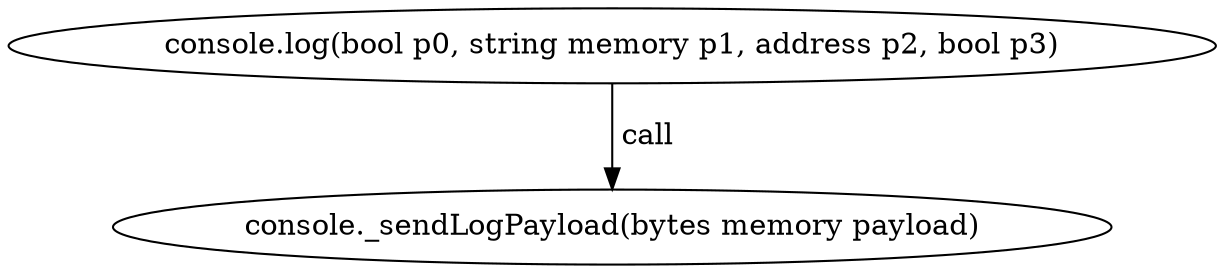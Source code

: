digraph "" {
	graph [bb="0,0,488.75,124.8"];
	node [label="\N"];
	"console.log(bool p0, string memory p1, address p2, bool p3)"	 [height=0.5,
		pos="244.38,106.8",
		width=6.7882];
	"console._sendLogPayload(bytes memory payload)"	 [height=0.5,
		pos="244.38,18",
		width=5.7372];
	"console.log(bool p0, string memory p1, address p2, bool p3)" -> "console._sendLogPayload(bytes memory payload)" [key=call,
	label=" call",
	lp="256.23,62.4",
	pos="e,244.38,36.072 244.38,88.401 244.38,76.295 244.38,60.208 244.38,46.467"];
}
digraph "" {
	graph [bb="0,0,488.75,124.8"];
	node [label="\N"];
	"console.log(bool p0, string memory p1, address p2, bool p3)"	 [height=0.5,
		pos="244.38,106.8",
		width=6.7882];
	"console._sendLogPayload(bytes memory payload)"	 [height=0.5,
		pos="244.38,18",
		width=5.7372];
	"console.log(bool p0, string memory p1, address p2, bool p3)" -> "console._sendLogPayload(bytes memory payload)" [key=call,
	label=" call",
	lp="256.23,62.4",
	pos="e,244.38,36.072 244.38,88.401 244.38,76.295 244.38,60.208 244.38,46.467"];
}
